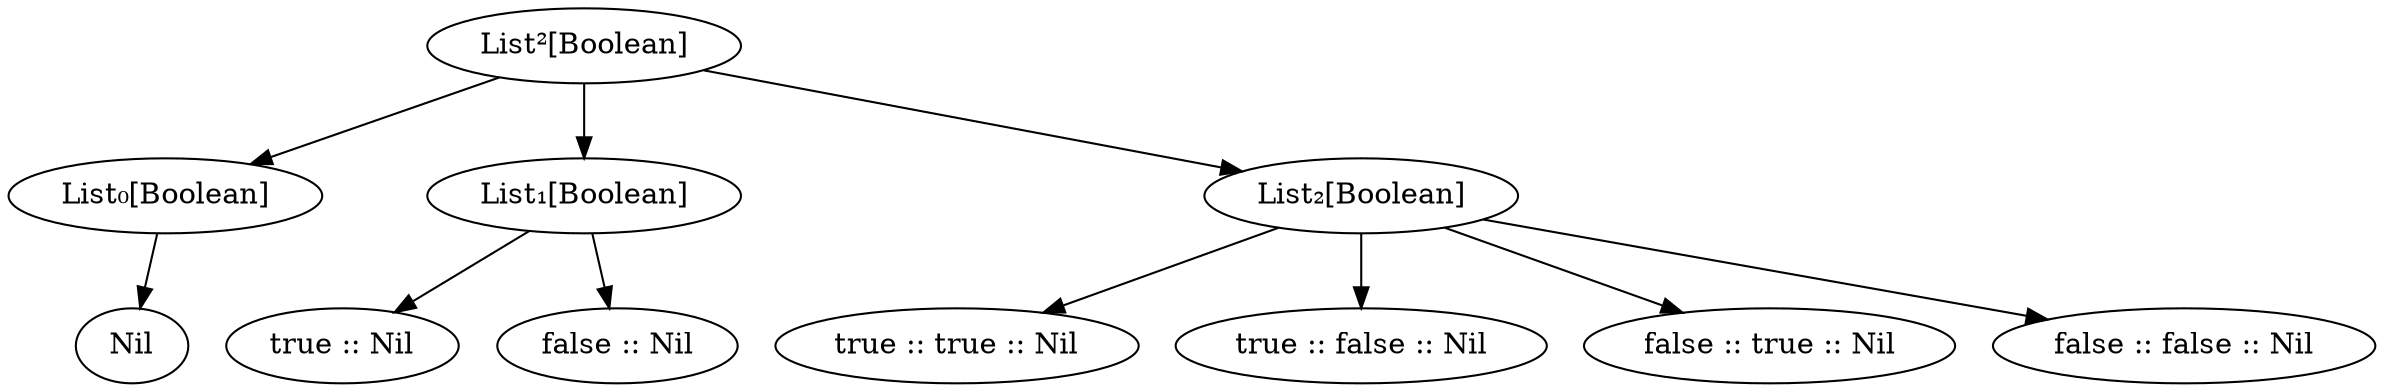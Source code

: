 digraph {
    List[label="List²[Boolean]"]

    List0[label="List₀[Boolean]"]
    List1[label="List₁[Boolean]"]
    List2[label="List₂[Boolean]"]

    Nil[class="value"]
    true[label="true :: Nil" class="value"]
    false[label="false :: Nil" class="value"]

    true_true[label="true :: true :: Nil" class="value"]
    true_false[label="true :: false :: Nil" class="value"]
    false_true[label="false :: true :: Nil" class="value"]
    false_false[label="false :: false :: Nil" class="value"]

    List -> List0
    List -> List1
    List -> List2

    List0 -> Nil
    List1 -> true
    List1 -> false
    List2 -> true_true
    List2 -> true_false
    List2 -> false_true
    List2 -> false_false
}
